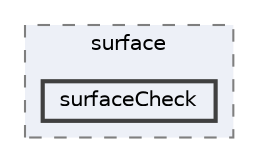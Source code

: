 digraph "applications/utilities/surface/surfaceCheck"
{
 // LATEX_PDF_SIZE
  bgcolor="transparent";
  edge [fontname=Helvetica,fontsize=10,labelfontname=Helvetica,labelfontsize=10];
  node [fontname=Helvetica,fontsize=10,shape=box,height=0.2,width=0.4];
  compound=true
  subgraph clusterdir_f17de662d5fa06afbf0442aecb6ca0a0 {
    graph [ bgcolor="#edf0f7", pencolor="grey50", label="surface", fontname=Helvetica,fontsize=10 style="filled,dashed", URL="dir_f17de662d5fa06afbf0442aecb6ca0a0.html",tooltip=""]
  dir_c71d562e2ca04d0c83a937934a747b14 [label="surfaceCheck", fillcolor="#edf0f7", color="grey25", style="filled,bold", URL="dir_c71d562e2ca04d0c83a937934a747b14.html",tooltip=""];
  }
}
